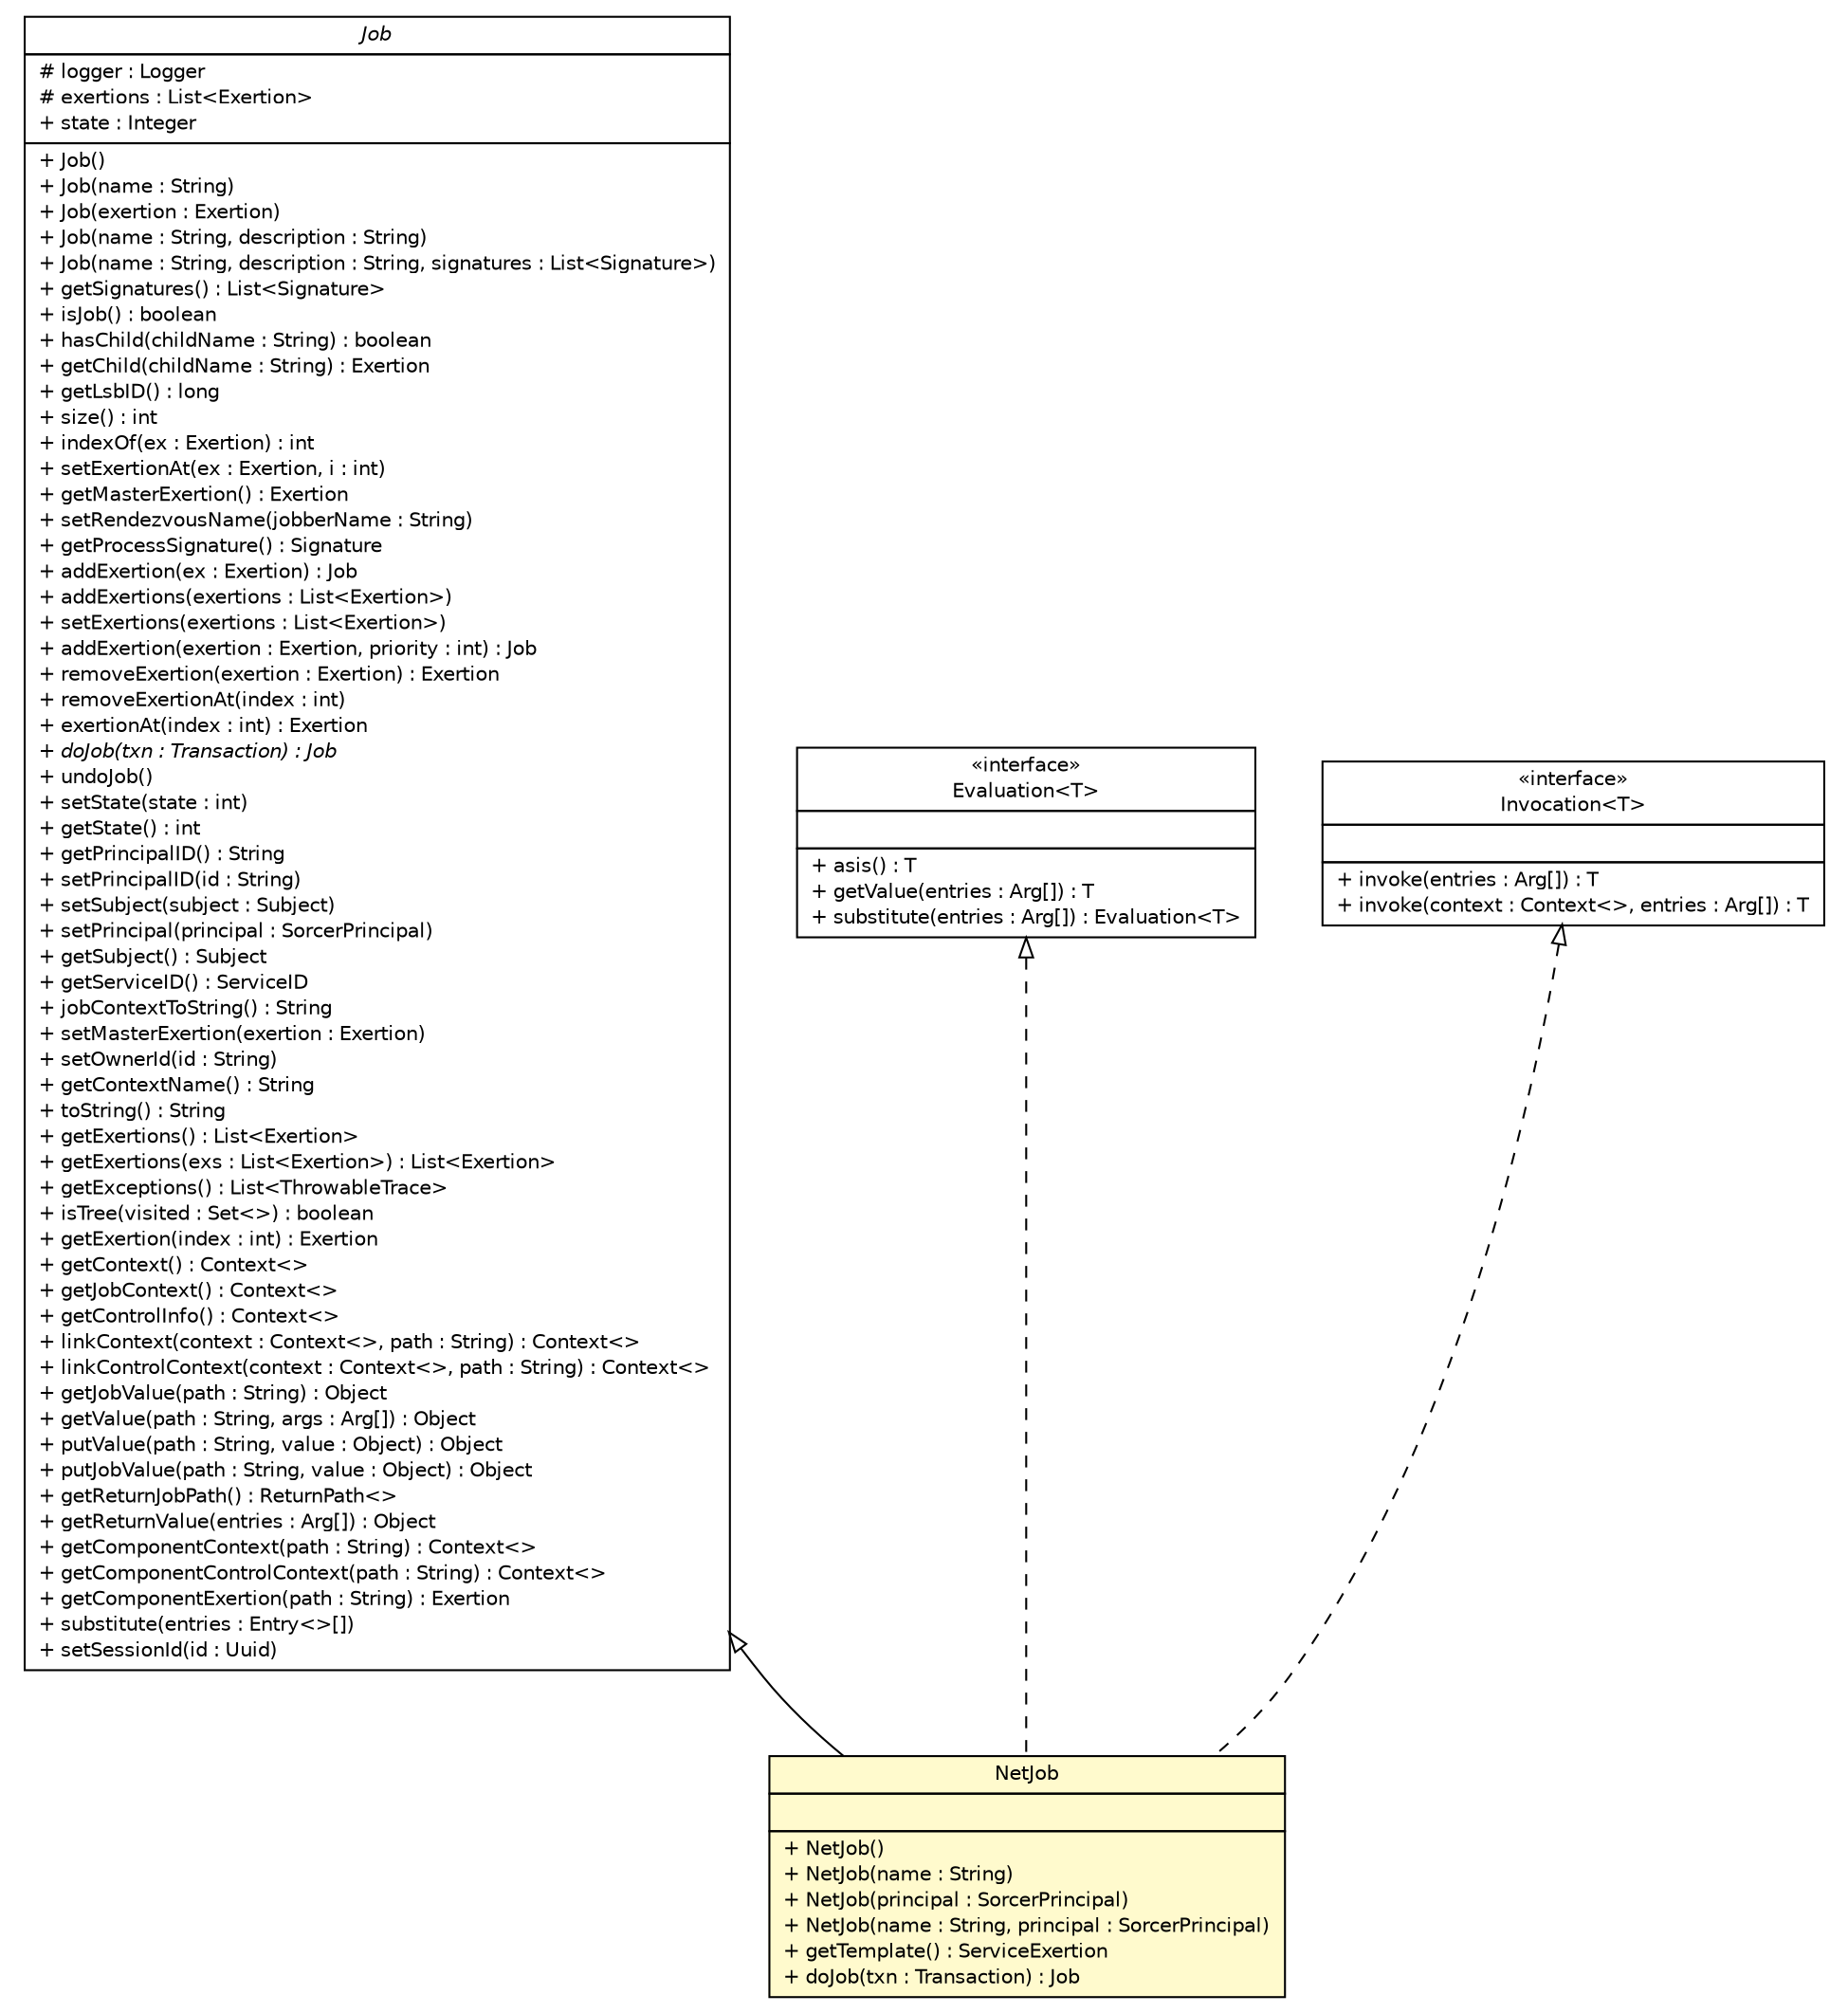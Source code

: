 #!/usr/local/bin/dot
#
# Class diagram 
# Generated by UMLGraph version R5_6 (http://www.umlgraph.org/)
#

digraph G {
	edge [fontname="Helvetica",fontsize=10,labelfontname="Helvetica",labelfontsize=10];
	node [fontname="Helvetica",fontsize=10,shape=plaintext];
	nodesep=0.25;
	ranksep=0.5;
	// sorcer.service.Job
	c217539 [label=<<table title="sorcer.service.Job" border="0" cellborder="1" cellspacing="0" cellpadding="2" port="p" href="../../service/Job.html">
		<tr><td><table border="0" cellspacing="0" cellpadding="1">
<tr><td align="center" balign="center"><font face="Helvetica-Oblique"> Job </font></td></tr>
		</table></td></tr>
		<tr><td><table border="0" cellspacing="0" cellpadding="1">
<tr><td align="left" balign="left"> # logger : Logger </td></tr>
<tr><td align="left" balign="left"> # exertions : List&lt;Exertion&gt; </td></tr>
<tr><td align="left" balign="left"> + state : Integer </td></tr>
		</table></td></tr>
		<tr><td><table border="0" cellspacing="0" cellpadding="1">
<tr><td align="left" balign="left"> + Job() </td></tr>
<tr><td align="left" balign="left"> + Job(name : String) </td></tr>
<tr><td align="left" balign="left"> + Job(exertion : Exertion) </td></tr>
<tr><td align="left" balign="left"> + Job(name : String, description : String) </td></tr>
<tr><td align="left" balign="left"> + Job(name : String, description : String, signatures : List&lt;Signature&gt;) </td></tr>
<tr><td align="left" balign="left"> + getSignatures() : List&lt;Signature&gt; </td></tr>
<tr><td align="left" balign="left"> + isJob() : boolean </td></tr>
<tr><td align="left" balign="left"> + hasChild(childName : String) : boolean </td></tr>
<tr><td align="left" balign="left"> + getChild(childName : String) : Exertion </td></tr>
<tr><td align="left" balign="left"> + getLsbID() : long </td></tr>
<tr><td align="left" balign="left"> + size() : int </td></tr>
<tr><td align="left" balign="left"> + indexOf(ex : Exertion) : int </td></tr>
<tr><td align="left" balign="left"> + setExertionAt(ex : Exertion, i : int) </td></tr>
<tr><td align="left" balign="left"> + getMasterExertion() : Exertion </td></tr>
<tr><td align="left" balign="left"> + setRendezvousName(jobberName : String) </td></tr>
<tr><td align="left" balign="left"> + getProcessSignature() : Signature </td></tr>
<tr><td align="left" balign="left"> + addExertion(ex : Exertion) : Job </td></tr>
<tr><td align="left" balign="left"> + addExertions(exertions : List&lt;Exertion&gt;) </td></tr>
<tr><td align="left" balign="left"> + setExertions(exertions : List&lt;Exertion&gt;) </td></tr>
<tr><td align="left" balign="left"> + addExertion(exertion : Exertion, priority : int) : Job </td></tr>
<tr><td align="left" balign="left"> + removeExertion(exertion : Exertion) : Exertion </td></tr>
<tr><td align="left" balign="left"> + removeExertionAt(index : int) </td></tr>
<tr><td align="left" balign="left"> + exertionAt(index : int) : Exertion </td></tr>
<tr><td align="left" balign="left"><font face="Helvetica-Oblique" point-size="10.0"> + doJob(txn : Transaction) : Job </font></td></tr>
<tr><td align="left" balign="left"> + undoJob() </td></tr>
<tr><td align="left" balign="left"> + setState(state : int) </td></tr>
<tr><td align="left" balign="left"> + getState() : int </td></tr>
<tr><td align="left" balign="left"> + getPrincipalID() : String </td></tr>
<tr><td align="left" balign="left"> + setPrincipalID(id : String) </td></tr>
<tr><td align="left" balign="left"> + setSubject(subject : Subject) </td></tr>
<tr><td align="left" balign="left"> + setPrincipal(principal : SorcerPrincipal) </td></tr>
<tr><td align="left" balign="left"> + getSubject() : Subject </td></tr>
<tr><td align="left" balign="left"> + getServiceID() : ServiceID </td></tr>
<tr><td align="left" balign="left"> + jobContextToString() : String </td></tr>
<tr><td align="left" balign="left"> + setMasterExertion(exertion : Exertion) </td></tr>
<tr><td align="left" balign="left"> + setOwnerId(id : String) </td></tr>
<tr><td align="left" balign="left"> + getContextName() : String </td></tr>
<tr><td align="left" balign="left"> + toString() : String </td></tr>
<tr><td align="left" balign="left"> + getExertions() : List&lt;Exertion&gt; </td></tr>
<tr><td align="left" balign="left"> + getExertions(exs : List&lt;Exertion&gt;) : List&lt;Exertion&gt; </td></tr>
<tr><td align="left" balign="left"> + getExceptions() : List&lt;ThrowableTrace&gt; </td></tr>
<tr><td align="left" balign="left"> + isTree(visited : Set&lt;&gt;) : boolean </td></tr>
<tr><td align="left" balign="left"> + getExertion(index : int) : Exertion </td></tr>
<tr><td align="left" balign="left"> + getContext() : Context&lt;&gt; </td></tr>
<tr><td align="left" balign="left"> + getJobContext() : Context&lt;&gt; </td></tr>
<tr><td align="left" balign="left"> + getControlInfo() : Context&lt;&gt; </td></tr>
<tr><td align="left" balign="left"> + linkContext(context : Context&lt;&gt;, path : String) : Context&lt;&gt; </td></tr>
<tr><td align="left" balign="left"> + linkControlContext(context : Context&lt;&gt;, path : String) : Context&lt;&gt; </td></tr>
<tr><td align="left" balign="left"> + getJobValue(path : String) : Object </td></tr>
<tr><td align="left" balign="left"> + getValue(path : String, args : Arg[]) : Object </td></tr>
<tr><td align="left" balign="left"> + putValue(path : String, value : Object) : Object </td></tr>
<tr><td align="left" balign="left"> + putJobValue(path : String, value : Object) : Object </td></tr>
<tr><td align="left" balign="left"> + getReturnJobPath() : ReturnPath&lt;&gt; </td></tr>
<tr><td align="left" balign="left"> + getReturnValue(entries : Arg[]) : Object </td></tr>
<tr><td align="left" balign="left"> + getComponentContext(path : String) : Context&lt;&gt; </td></tr>
<tr><td align="left" balign="left"> + getComponentControlContext(path : String) : Context&lt;&gt; </td></tr>
<tr><td align="left" balign="left"> + getComponentExertion(path : String) : Exertion </td></tr>
<tr><td align="left" balign="left"> + substitute(entries : Entry&lt;&gt;[]) </td></tr>
<tr><td align="left" balign="left"> + setSessionId(id : Uuid) </td></tr>
		</table></td></tr>
		</table>>, URL="../../service/Job.html", fontname="Helvetica", fontcolor="black", fontsize=10.0];
	// sorcer.service.Evaluation<T>
	c217548 [label=<<table title="sorcer.service.Evaluation" border="0" cellborder="1" cellspacing="0" cellpadding="2" port="p" href="../../service/Evaluation.html">
		<tr><td><table border="0" cellspacing="0" cellpadding="1">
<tr><td align="center" balign="center"> &#171;interface&#187; </td></tr>
<tr><td align="center" balign="center"> Evaluation&lt;T&gt; </td></tr>
		</table></td></tr>
		<tr><td><table border="0" cellspacing="0" cellpadding="1">
<tr><td align="left" balign="left">  </td></tr>
		</table></td></tr>
		<tr><td><table border="0" cellspacing="0" cellpadding="1">
<tr><td align="left" balign="left"> + asis() : T </td></tr>
<tr><td align="left" balign="left"> + getValue(entries : Arg[]) : T </td></tr>
<tr><td align="left" balign="left"> + substitute(entries : Arg[]) : Evaluation&lt;T&gt; </td></tr>
		</table></td></tr>
		</table>>, URL="../../service/Evaluation.html", fontname="Helvetica", fontcolor="black", fontsize=10.0];
	// sorcer.service.Invocation<T>
	c217579 [label=<<table title="sorcer.service.Invocation" border="0" cellborder="1" cellspacing="0" cellpadding="2" port="p" href="../../service/Invocation.html">
		<tr><td><table border="0" cellspacing="0" cellpadding="1">
<tr><td align="center" balign="center"> &#171;interface&#187; </td></tr>
<tr><td align="center" balign="center"> Invocation&lt;T&gt; </td></tr>
		</table></td></tr>
		<tr><td><table border="0" cellspacing="0" cellpadding="1">
<tr><td align="left" balign="left">  </td></tr>
		</table></td></tr>
		<tr><td><table border="0" cellspacing="0" cellpadding="1">
<tr><td align="left" balign="left"> + invoke(entries : Arg[]) : T </td></tr>
<tr><td align="left" balign="left"> + invoke(context : Context&lt;&gt;, entries : Arg[]) : T </td></tr>
		</table></td></tr>
		</table>>, URL="../../service/Invocation.html", fontname="Helvetica", fontcolor="black", fontsize=10.0];
	// sorcer.core.exertion.NetJob
	c217754 [label=<<table title="sorcer.core.exertion.NetJob" border="0" cellborder="1" cellspacing="0" cellpadding="2" port="p" bgcolor="lemonChiffon" href="./NetJob.html">
		<tr><td><table border="0" cellspacing="0" cellpadding="1">
<tr><td align="center" balign="center"> NetJob </td></tr>
		</table></td></tr>
		<tr><td><table border="0" cellspacing="0" cellpadding="1">
<tr><td align="left" balign="left">  </td></tr>
		</table></td></tr>
		<tr><td><table border="0" cellspacing="0" cellpadding="1">
<tr><td align="left" balign="left"> + NetJob() </td></tr>
<tr><td align="left" balign="left"> + NetJob(name : String) </td></tr>
<tr><td align="left" balign="left"> + NetJob(principal : SorcerPrincipal) </td></tr>
<tr><td align="left" balign="left"> + NetJob(name : String, principal : SorcerPrincipal) </td></tr>
<tr><td align="left" balign="left"> + getTemplate() : ServiceExertion </td></tr>
<tr><td align="left" balign="left"> + doJob(txn : Transaction) : Job </td></tr>
		</table></td></tr>
		</table>>, URL="./NetJob.html", fontname="Helvetica", fontcolor="black", fontsize=10.0];
	//sorcer.core.exertion.NetJob extends sorcer.service.Job
	c217539:p -> c217754:p [dir=back,arrowtail=empty];
	//sorcer.core.exertion.NetJob implements sorcer.service.Evaluation<T>
	c217548:p -> c217754:p [dir=back,arrowtail=empty,style=dashed];
	//sorcer.core.exertion.NetJob implements sorcer.service.Invocation<T>
	c217579:p -> c217754:p [dir=back,arrowtail=empty,style=dashed];
}

